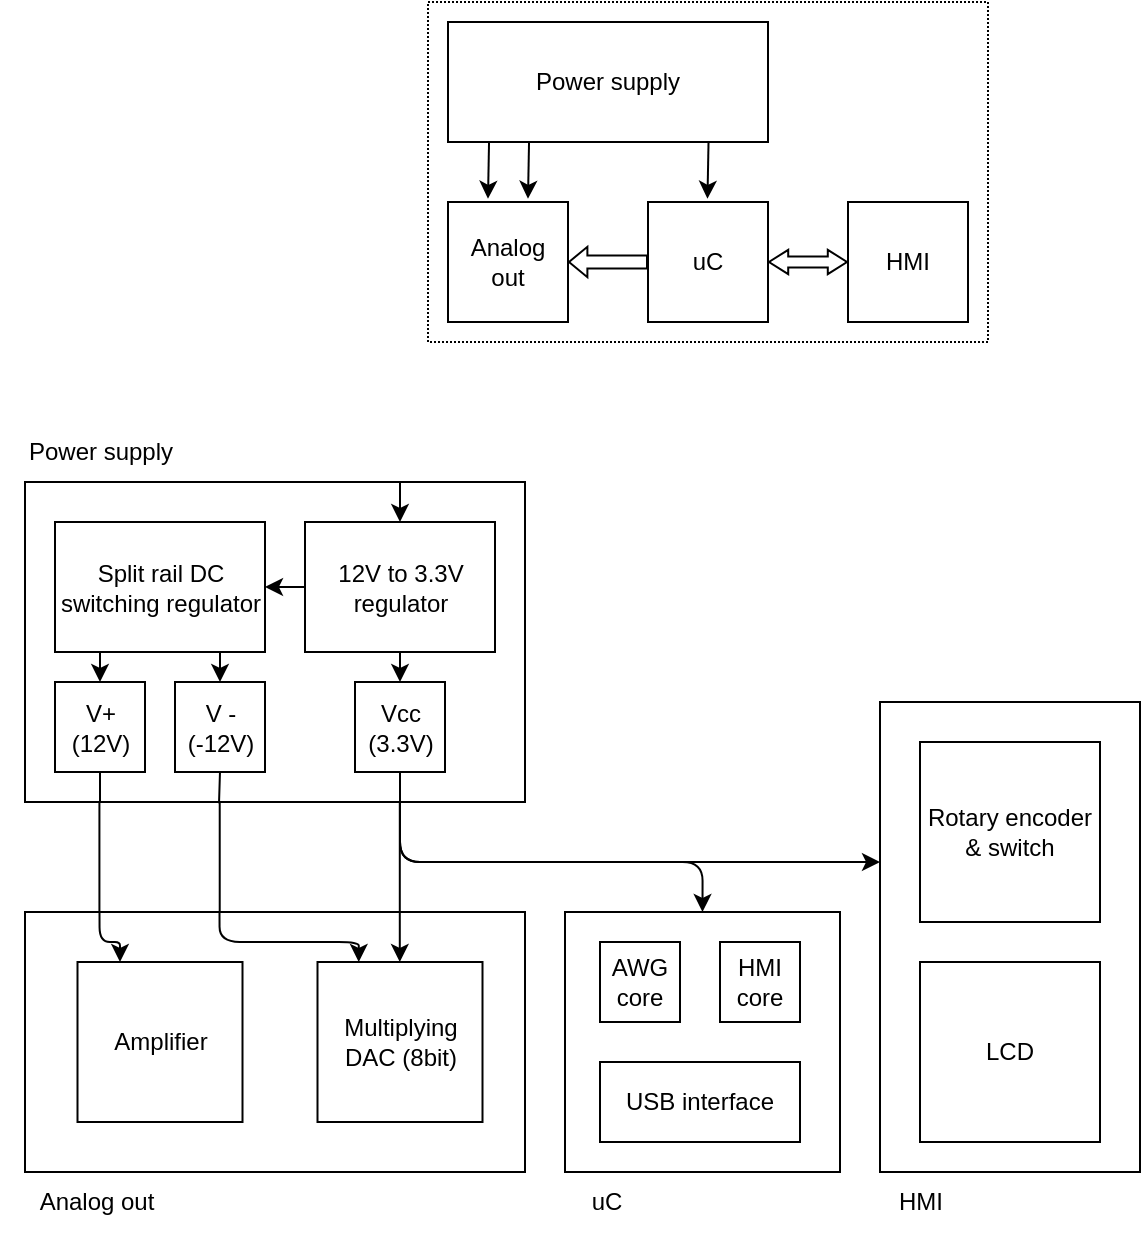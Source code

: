 <mxfile version="20.2.2" type="github">
  <diagram id="7pvFH5eABRikgGRUm6E7" name="Página-1">
    <mxGraphModel dx="981" dy="513" grid="1" gridSize="10" guides="1" tooltips="1" connect="1" arrows="1" fold="1" page="1" pageScale="1" pageWidth="827" pageHeight="1169" math="0" shadow="0">
      <root>
        <mxCell id="0" />
        <mxCell id="1" parent="0" />
        <mxCell id="ETL1VXgx1O7w-E-OJqYP-1" value="Power supply" style="rounded=0;whiteSpace=wrap;html=1;" parent="1" vertex="1">
          <mxGeometry x="284" y="30" width="160" height="60" as="geometry" />
        </mxCell>
        <mxCell id="ETL1VXgx1O7w-E-OJqYP-2" value="&lt;div&gt;Analog&lt;/div&gt;&lt;div&gt;out&lt;br&gt;&lt;/div&gt;" style="rounded=0;whiteSpace=wrap;html=1;" parent="1" vertex="1">
          <mxGeometry x="284" y="120" width="60" height="60" as="geometry" />
        </mxCell>
        <mxCell id="ETL1VXgx1O7w-E-OJqYP-3" value="uC" style="rounded=0;whiteSpace=wrap;html=1;" parent="1" vertex="1">
          <mxGeometry x="384" y="120" width="60" height="60" as="geometry" />
        </mxCell>
        <mxCell id="ETL1VXgx1O7w-E-OJqYP-4" value="HMI" style="rounded=0;whiteSpace=wrap;html=1;" parent="1" vertex="1">
          <mxGeometry x="484" y="120" width="60" height="60" as="geometry" />
        </mxCell>
        <mxCell id="ETL1VXgx1O7w-E-OJqYP-5" value="" style="shape=flexArrow;endArrow=classic;startArrow=classic;html=1;rounded=0;exitX=1;exitY=0.5;exitDx=0;exitDy=0;endWidth=5.6;endSize=2.868;startWidth=5.6;startSize=2.868;width=5.6;" parent="1" source="ETL1VXgx1O7w-E-OJqYP-3" edge="1">
          <mxGeometry width="100" height="100" relative="1" as="geometry">
            <mxPoint x="384" y="250" as="sourcePoint" />
            <mxPoint x="484" y="150" as="targetPoint" />
          </mxGeometry>
        </mxCell>
        <mxCell id="ETL1VXgx1O7w-E-OJqYP-6" value="" style="shape=flexArrow;endArrow=classic;html=1;rounded=0;exitX=0;exitY=0.5;exitDx=0;exitDy=0;endWidth=7.84;endSize=2.732;width=6.4;" parent="1" source="ETL1VXgx1O7w-E-OJqYP-3" edge="1">
          <mxGeometry width="50" height="50" relative="1" as="geometry">
            <mxPoint x="294" y="200" as="sourcePoint" />
            <mxPoint x="344" y="150" as="targetPoint" />
          </mxGeometry>
        </mxCell>
        <mxCell id="ETL1VXgx1O7w-E-OJqYP-10" value="" style="endArrow=classic;html=1;rounded=0;entryX=0.158;entryY=-0.027;entryDx=0;entryDy=0;entryPerimeter=0;" parent="1" edge="1">
          <mxGeometry width="50" height="50" relative="1" as="geometry">
            <mxPoint x="324.52" y="90" as="sourcePoint" />
            <mxPoint x="324.0" y="118.38" as="targetPoint" />
            <Array as="points">
              <mxPoint x="324.52" y="90" />
            </Array>
          </mxGeometry>
        </mxCell>
        <mxCell id="ETL1VXgx1O7w-E-OJqYP-11" value="" style="endArrow=classic;html=1;rounded=0;entryX=0.158;entryY=-0.027;entryDx=0;entryDy=0;entryPerimeter=0;" parent="1" edge="1">
          <mxGeometry width="50" height="50" relative="1" as="geometry">
            <mxPoint x="304.52" y="90" as="sourcePoint" />
            <mxPoint x="304.0" y="118.38" as="targetPoint" />
            <Array as="points">
              <mxPoint x="304.52" y="90" />
            </Array>
          </mxGeometry>
        </mxCell>
        <mxCell id="ETL1VXgx1O7w-E-OJqYP-12" value="" style="endArrow=classic;html=1;rounded=0;entryX=0.158;entryY=-0.027;entryDx=0;entryDy=0;entryPerimeter=0;" parent="1" edge="1">
          <mxGeometry width="50" height="50" relative="1" as="geometry">
            <mxPoint x="414.26" y="90" as="sourcePoint" />
            <mxPoint x="413.74" y="118.38" as="targetPoint" />
            <Array as="points">
              <mxPoint x="414.26" y="90" />
            </Array>
          </mxGeometry>
        </mxCell>
        <mxCell id="hddoIIIZTjqqpR7IFEJA-2" value="" style="rounded=0;whiteSpace=wrap;html=1;fillColor=none;dashed=1;dashPattern=1 1;" vertex="1" parent="1">
          <mxGeometry x="274" y="20" width="280" height="170" as="geometry" />
        </mxCell>
        <mxCell id="hddoIIIZTjqqpR7IFEJA-27" style="edgeStyle=orthogonalEdgeStyle;rounded=0;orthogonalLoop=1;jettySize=auto;html=1;exitX=0.75;exitY=0;exitDx=0;exitDy=0;entryX=0.5;entryY=0;entryDx=0;entryDy=0;" edge="1" parent="1" source="hddoIIIZTjqqpR7IFEJA-4" target="hddoIIIZTjqqpR7IFEJA-12">
          <mxGeometry relative="1" as="geometry" />
        </mxCell>
        <mxCell id="hddoIIIZTjqqpR7IFEJA-29" style="edgeStyle=orthogonalEdgeStyle;rounded=1;orthogonalLoop=1;jettySize=auto;html=1;exitX=0.75;exitY=0;exitDx=0;exitDy=0;entryX=0.5;entryY=0;entryDx=0;entryDy=0;" edge="1" parent="1" source="hddoIIIZTjqqpR7IFEJA-4" target="hddoIIIZTjqqpR7IFEJA-12">
          <mxGeometry relative="1" as="geometry" />
        </mxCell>
        <mxCell id="hddoIIIZTjqqpR7IFEJA-37" style="edgeStyle=orthogonalEdgeStyle;rounded=1;orthogonalLoop=1;jettySize=auto;html=1;exitX=0.75;exitY=1;exitDx=0;exitDy=0;targetPerimeterSpacing=0;entryX=0.5;entryY=0;entryDx=0;entryDy=0;" edge="1" parent="1" source="hddoIIIZTjqqpR7IFEJA-4" target="hddoIIIZTjqqpR7IFEJA-38">
          <mxGeometry relative="1" as="geometry">
            <mxPoint x="442.5" y="470" as="targetPoint" />
            <Array as="points">
              <mxPoint x="260" y="450" />
              <mxPoint x="411" y="450" />
            </Array>
          </mxGeometry>
        </mxCell>
        <mxCell id="hddoIIIZTjqqpR7IFEJA-4" value="" style="rounded=0;whiteSpace=wrap;html=1;strokeColor=default;fillColor=default;" vertex="1" parent="1">
          <mxGeometry x="72.5" y="260" width="250" height="160" as="geometry" />
        </mxCell>
        <mxCell id="hddoIIIZTjqqpR7IFEJA-24" style="edgeStyle=orthogonalEdgeStyle;rounded=0;orthogonalLoop=1;jettySize=auto;html=1;exitX=0.5;exitY=1;exitDx=0;exitDy=0;entryX=0.15;entryY=1;entryDx=0;entryDy=0;entryPerimeter=0;endArrow=none;endFill=0;" edge="1" parent="1" source="hddoIIIZTjqqpR7IFEJA-5" target="hddoIIIZTjqqpR7IFEJA-4">
          <mxGeometry relative="1" as="geometry" />
        </mxCell>
        <mxCell id="hddoIIIZTjqqpR7IFEJA-5" value="&lt;div&gt;V+ &lt;br&gt;&lt;/div&gt;&lt;div&gt;(12V)&lt;/div&gt;" style="whiteSpace=wrap;html=1;aspect=fixed;strokeColor=default;fillColor=default;" vertex="1" parent="1">
          <mxGeometry x="87.5" y="360" width="45" height="45" as="geometry" />
        </mxCell>
        <mxCell id="hddoIIIZTjqqpR7IFEJA-25" style="edgeStyle=orthogonalEdgeStyle;rounded=0;orthogonalLoop=1;jettySize=auto;html=1;exitX=0.5;exitY=1;exitDx=0;exitDy=0;entryX=0.388;entryY=1.004;entryDx=0;entryDy=0;entryPerimeter=0;endArrow=none;endFill=0;" edge="1" parent="1" source="hddoIIIZTjqqpR7IFEJA-6" target="hddoIIIZTjqqpR7IFEJA-4">
          <mxGeometry relative="1" as="geometry" />
        </mxCell>
        <mxCell id="hddoIIIZTjqqpR7IFEJA-6" value="&lt;div&gt;V - &lt;br&gt;&lt;/div&gt;&lt;div&gt;(-12V)&lt;/div&gt;" style="whiteSpace=wrap;html=1;aspect=fixed;strokeColor=default;fillColor=default;" vertex="1" parent="1">
          <mxGeometry x="147.5" y="360" width="45" height="45" as="geometry" />
        </mxCell>
        <mxCell id="hddoIIIZTjqqpR7IFEJA-19" style="edgeStyle=orthogonalEdgeStyle;rounded=0;orthogonalLoop=1;jettySize=auto;html=1;exitX=0.75;exitY=1;exitDx=0;exitDy=0;entryX=0.5;entryY=0;entryDx=0;entryDy=0;" edge="1" parent="1" source="hddoIIIZTjqqpR7IFEJA-11" target="hddoIIIZTjqqpR7IFEJA-6">
          <mxGeometry relative="1" as="geometry" />
        </mxCell>
        <mxCell id="hddoIIIZTjqqpR7IFEJA-22" style="edgeStyle=orthogonalEdgeStyle;rounded=0;orthogonalLoop=1;jettySize=auto;html=1;exitX=0.25;exitY=1;exitDx=0;exitDy=0;entryX=0.5;entryY=0;entryDx=0;entryDy=0;" edge="1" parent="1" source="hddoIIIZTjqqpR7IFEJA-11" target="hddoIIIZTjqqpR7IFEJA-5">
          <mxGeometry relative="1" as="geometry" />
        </mxCell>
        <mxCell id="hddoIIIZTjqqpR7IFEJA-11" value="Split rail DC switching regulator" style="rounded=0;whiteSpace=wrap;html=1;strokeColor=default;fillColor=default;" vertex="1" parent="1">
          <mxGeometry x="87.5" y="280" width="105" height="65" as="geometry" />
        </mxCell>
        <mxCell id="hddoIIIZTjqqpR7IFEJA-17" style="edgeStyle=orthogonalEdgeStyle;rounded=0;orthogonalLoop=1;jettySize=auto;html=1;exitX=0;exitY=0.5;exitDx=0;exitDy=0;entryX=1;entryY=0.5;entryDx=0;entryDy=0;" edge="1" parent="1" source="hddoIIIZTjqqpR7IFEJA-12" target="hddoIIIZTjqqpR7IFEJA-11">
          <mxGeometry relative="1" as="geometry" />
        </mxCell>
        <mxCell id="hddoIIIZTjqqpR7IFEJA-23" style="edgeStyle=orthogonalEdgeStyle;rounded=0;orthogonalLoop=1;jettySize=auto;html=1;exitX=0.5;exitY=1;exitDx=0;exitDy=0;entryX=0.5;entryY=0;entryDx=0;entryDy=0;" edge="1" parent="1" source="hddoIIIZTjqqpR7IFEJA-12" target="hddoIIIZTjqqpR7IFEJA-15">
          <mxGeometry relative="1" as="geometry" />
        </mxCell>
        <mxCell id="hddoIIIZTjqqpR7IFEJA-12" value="&lt;div&gt;12V to 3.3V &lt;br&gt;&lt;/div&gt;&lt;div&gt;regulator&lt;/div&gt;" style="rounded=0;whiteSpace=wrap;html=1;strokeColor=default;fillColor=default;" vertex="1" parent="1">
          <mxGeometry x="212.5" y="280" width="95" height="65" as="geometry" />
        </mxCell>
        <mxCell id="hddoIIIZTjqqpR7IFEJA-26" style="edgeStyle=orthogonalEdgeStyle;rounded=0;orthogonalLoop=1;jettySize=auto;html=1;exitX=0.5;exitY=1;exitDx=0;exitDy=0;entryX=0.75;entryY=1;entryDx=0;entryDy=0;endArrow=none;endFill=0;" edge="1" parent="1" source="hddoIIIZTjqqpR7IFEJA-15" target="hddoIIIZTjqqpR7IFEJA-4">
          <mxGeometry relative="1" as="geometry" />
        </mxCell>
        <mxCell id="hddoIIIZTjqqpR7IFEJA-15" value="&lt;div&gt;Vcc &lt;br&gt;&lt;/div&gt;&lt;div&gt;(3.3V)&lt;/div&gt;" style="whiteSpace=wrap;html=1;aspect=fixed;strokeColor=default;fillColor=default;" vertex="1" parent="1">
          <mxGeometry x="237.5" y="360" width="45" height="45" as="geometry" />
        </mxCell>
        <mxCell id="hddoIIIZTjqqpR7IFEJA-16" value="Power supply" style="text;html=1;align=center;verticalAlign=middle;resizable=0;points=[];autosize=1;strokeColor=none;fillColor=none;" vertex="1" parent="1">
          <mxGeometry x="60" y="230" width="100" height="30" as="geometry" />
        </mxCell>
        <mxCell id="hddoIIIZTjqqpR7IFEJA-30" value="" style="endArrow=classic;html=1;rounded=1;targetPerimeterSpacing=0;entryX=0.5;entryY=0;entryDx=0;entryDy=0;exitX=0.75;exitY=0;exitDx=0;exitDy=0;" edge="1" parent="1" source="hddoIIIZTjqqpR7IFEJA-4" target="hddoIIIZTjqqpR7IFEJA-12">
          <mxGeometry width="50" height="50" relative="1" as="geometry">
            <mxPoint x="282.5" y="310" as="sourcePoint" />
            <mxPoint x="332.5" y="260" as="targetPoint" />
          </mxGeometry>
        </mxCell>
        <mxCell id="hddoIIIZTjqqpR7IFEJA-43" style="edgeStyle=orthogonalEdgeStyle;rounded=1;orthogonalLoop=1;jettySize=auto;html=1;exitX=0.151;exitY=0.012;exitDx=0;exitDy=0;entryX=0.25;entryY=0;entryDx=0;entryDy=0;targetPerimeterSpacing=0;exitPerimeter=0;" edge="1" parent="1" source="hddoIIIZTjqqpR7IFEJA-32" target="hddoIIIZTjqqpR7IFEJA-40">
          <mxGeometry relative="1" as="geometry">
            <Array as="points">
              <mxPoint x="110" y="490" />
              <mxPoint x="119" y="490" />
            </Array>
          </mxGeometry>
        </mxCell>
        <mxCell id="hddoIIIZTjqqpR7IFEJA-32" value="" style="rounded=0;whiteSpace=wrap;html=1;strokeColor=default;fillColor=default;" vertex="1" parent="1">
          <mxGeometry x="72.5" y="475" width="250" height="130" as="geometry" />
        </mxCell>
        <mxCell id="hddoIIIZTjqqpR7IFEJA-34" style="edgeStyle=orthogonalEdgeStyle;rounded=1;orthogonalLoop=1;jettySize=auto;html=1;exitX=0.25;exitY=1;exitDx=0;exitDy=0;entryX=0.25;entryY=0;entryDx=0;entryDy=0;targetPerimeterSpacing=0;endArrow=none;endFill=0;" edge="1" parent="1">
          <mxGeometry relative="1" as="geometry">
            <mxPoint x="109.71" y="420" as="sourcePoint" />
            <mxPoint x="109.71" y="475" as="targetPoint" />
          </mxGeometry>
        </mxCell>
        <mxCell id="hddoIIIZTjqqpR7IFEJA-35" style="edgeStyle=orthogonalEdgeStyle;rounded=1;orthogonalLoop=1;jettySize=auto;html=1;exitX=0.25;exitY=1;exitDx=0;exitDy=0;entryX=0.25;entryY=0;entryDx=0;entryDy=0;targetPerimeterSpacing=0;endArrow=none;endFill=0;" edge="1" parent="1">
          <mxGeometry relative="1" as="geometry">
            <mxPoint x="169.86" y="420" as="sourcePoint" />
            <mxPoint x="169.86" y="475" as="targetPoint" />
          </mxGeometry>
        </mxCell>
        <mxCell id="hddoIIIZTjqqpR7IFEJA-36" style="edgeStyle=orthogonalEdgeStyle;rounded=1;orthogonalLoop=1;jettySize=auto;html=1;exitX=0.25;exitY=1;exitDx=0;exitDy=0;entryX=0.25;entryY=0;entryDx=0;entryDy=0;targetPerimeterSpacing=0;endArrow=none;endFill=0;" edge="1" parent="1">
          <mxGeometry relative="1" as="geometry">
            <mxPoint x="259.9" y="420" as="sourcePoint" />
            <mxPoint x="259.9" y="475" as="targetPoint" />
            <Array as="points">
              <mxPoint x="260.19" y="460" />
              <mxPoint x="260.19" y="460" />
            </Array>
          </mxGeometry>
        </mxCell>
        <mxCell id="hddoIIIZTjqqpR7IFEJA-38" value="" style="rounded=0;whiteSpace=wrap;html=1;strokeColor=default;fillColor=default;" vertex="1" parent="1">
          <mxGeometry x="342.5" y="475" width="137.5" height="130" as="geometry" />
        </mxCell>
        <mxCell id="hddoIIIZTjqqpR7IFEJA-39" value="Multiplying DAC (8bit)" style="rounded=0;whiteSpace=wrap;html=1;strokeColor=default;fillColor=default;" vertex="1" parent="1">
          <mxGeometry x="218.75" y="500" width="82.5" height="80" as="geometry" />
        </mxCell>
        <mxCell id="hddoIIIZTjqqpR7IFEJA-40" value="Amplifier" style="rounded=0;whiteSpace=wrap;html=1;strokeColor=default;fillColor=default;" vertex="1" parent="1">
          <mxGeometry x="98.75" y="500" width="82.5" height="80" as="geometry" />
        </mxCell>
        <mxCell id="hddoIIIZTjqqpR7IFEJA-42" value="" style="endArrow=classic;html=1;rounded=1;targetPerimeterSpacing=0;" edge="1" parent="1" target="hddoIIIZTjqqpR7IFEJA-32">
          <mxGeometry width="50" height="50" relative="1" as="geometry">
            <mxPoint x="110" y="475" as="sourcePoint" />
            <mxPoint x="160" y="425" as="targetPoint" />
          </mxGeometry>
        </mxCell>
        <mxCell id="hddoIIIZTjqqpR7IFEJA-47" style="edgeStyle=orthogonalEdgeStyle;rounded=1;orthogonalLoop=1;jettySize=auto;html=1;targetPerimeterSpacing=0;entryX=0.25;entryY=0;entryDx=0;entryDy=0;exitX=0.149;exitY=0.002;exitDx=0;exitDy=0;exitPerimeter=0;" edge="1" parent="1" source="hddoIIIZTjqqpR7IFEJA-32" target="hddoIIIZTjqqpR7IFEJA-40">
          <mxGeometry relative="1" as="geometry">
            <mxPoint x="257.5" y="530" as="targetPoint" />
            <mxPoint x="110" y="480" as="sourcePoint" />
            <Array as="points">
              <mxPoint x="110" y="490" />
              <mxPoint x="120" y="490" />
              <mxPoint x="120" y="500" />
            </Array>
          </mxGeometry>
        </mxCell>
        <mxCell id="hddoIIIZTjqqpR7IFEJA-49" style="edgeStyle=orthogonalEdgeStyle;rounded=1;orthogonalLoop=1;jettySize=auto;html=1;targetPerimeterSpacing=0;entryX=0.25;entryY=0;entryDx=0;entryDy=0;exitX=0.389;exitY=-0.001;exitDx=0;exitDy=0;exitPerimeter=0;" edge="1" parent="1" source="hddoIIIZTjqqpR7IFEJA-32" target="hddoIIIZTjqqpR7IFEJA-39">
          <mxGeometry relative="1" as="geometry">
            <mxPoint x="180.625" y="500" as="targetPoint" />
            <mxPoint x="170" y="480" as="sourcePoint" />
            <Array as="points">
              <mxPoint x="170" y="490" />
              <mxPoint x="239" y="490" />
            </Array>
          </mxGeometry>
        </mxCell>
        <mxCell id="hddoIIIZTjqqpR7IFEJA-51" value="" style="endArrow=classic;html=1;rounded=1;targetPerimeterSpacing=0;exitX=0.75;exitY=0;exitDx=0;exitDy=0;entryX=0.5;entryY=0;entryDx=0;entryDy=0;" edge="1" parent="1">
          <mxGeometry width="50" height="50" relative="1" as="geometry">
            <mxPoint x="259.9" y="475" as="sourcePoint" />
            <mxPoint x="259.9" y="500" as="targetPoint" />
          </mxGeometry>
        </mxCell>
        <mxCell id="hddoIIIZTjqqpR7IFEJA-53" value="" style="rounded=0;whiteSpace=wrap;html=1;strokeColor=default;fillColor=default;" vertex="1" parent="1">
          <mxGeometry x="500" y="370" width="130" height="235" as="geometry" />
        </mxCell>
        <mxCell id="hddoIIIZTjqqpR7IFEJA-54" value="LCD" style="whiteSpace=wrap;html=1;aspect=fixed;strokeColor=default;fillColor=default;" vertex="1" parent="1">
          <mxGeometry x="520" y="500" width="90" height="90" as="geometry" />
        </mxCell>
        <mxCell id="hddoIIIZTjqqpR7IFEJA-55" value="Rotary encoder &amp;amp; switch" style="whiteSpace=wrap;html=1;aspect=fixed;strokeColor=default;fillColor=default;" vertex="1" parent="1">
          <mxGeometry x="520" y="390" width="90" height="90" as="geometry" />
        </mxCell>
        <mxCell id="hddoIIIZTjqqpR7IFEJA-57" value="AWG core" style="whiteSpace=wrap;html=1;aspect=fixed;strokeColor=default;fillColor=default;" vertex="1" parent="1">
          <mxGeometry x="360" y="490" width="40" height="40" as="geometry" />
        </mxCell>
        <mxCell id="hddoIIIZTjqqpR7IFEJA-59" value="HMI core" style="whiteSpace=wrap;html=1;aspect=fixed;strokeColor=default;fillColor=default;" vertex="1" parent="1">
          <mxGeometry x="420" y="490" width="40" height="40" as="geometry" />
        </mxCell>
        <mxCell id="hddoIIIZTjqqpR7IFEJA-61" value="USB interface" style="rounded=0;whiteSpace=wrap;html=1;strokeColor=default;fillColor=default;" vertex="1" parent="1">
          <mxGeometry x="360" y="550" width="100" height="40" as="geometry" />
        </mxCell>
        <mxCell id="hddoIIIZTjqqpR7IFEJA-62" style="edgeStyle=orthogonalEdgeStyle;rounded=1;orthogonalLoop=1;jettySize=auto;html=1;exitX=0.75;exitY=1;exitDx=0;exitDy=0;targetPerimeterSpacing=0;" edge="1" parent="1" source="hddoIIIZTjqqpR7IFEJA-4" target="hddoIIIZTjqqpR7IFEJA-53">
          <mxGeometry relative="1" as="geometry">
            <mxPoint x="425.25" y="490" as="targetPoint" />
            <mxPoint x="274" y="435" as="sourcePoint" />
            <Array as="points">
              <mxPoint x="260" y="450" />
            </Array>
          </mxGeometry>
        </mxCell>
        <mxCell id="hddoIIIZTjqqpR7IFEJA-63" value="Analog out" style="text;html=1;align=center;verticalAlign=middle;resizable=0;points=[];autosize=1;strokeColor=none;fillColor=none;" vertex="1" parent="1">
          <mxGeometry x="67.5" y="605" width="80" height="30" as="geometry" />
        </mxCell>
        <mxCell id="hddoIIIZTjqqpR7IFEJA-64" value="uC" style="text;html=1;align=center;verticalAlign=middle;resizable=0;points=[];autosize=1;strokeColor=none;fillColor=none;" vertex="1" parent="1">
          <mxGeometry x="342.5" y="605" width="40" height="30" as="geometry" />
        </mxCell>
        <mxCell id="hddoIIIZTjqqpR7IFEJA-65" value="HMI" style="text;html=1;align=center;verticalAlign=middle;resizable=0;points=[];autosize=1;strokeColor=none;fillColor=none;" vertex="1" parent="1">
          <mxGeometry x="500" y="605" width="40" height="30" as="geometry" />
        </mxCell>
      </root>
    </mxGraphModel>
  </diagram>
</mxfile>
